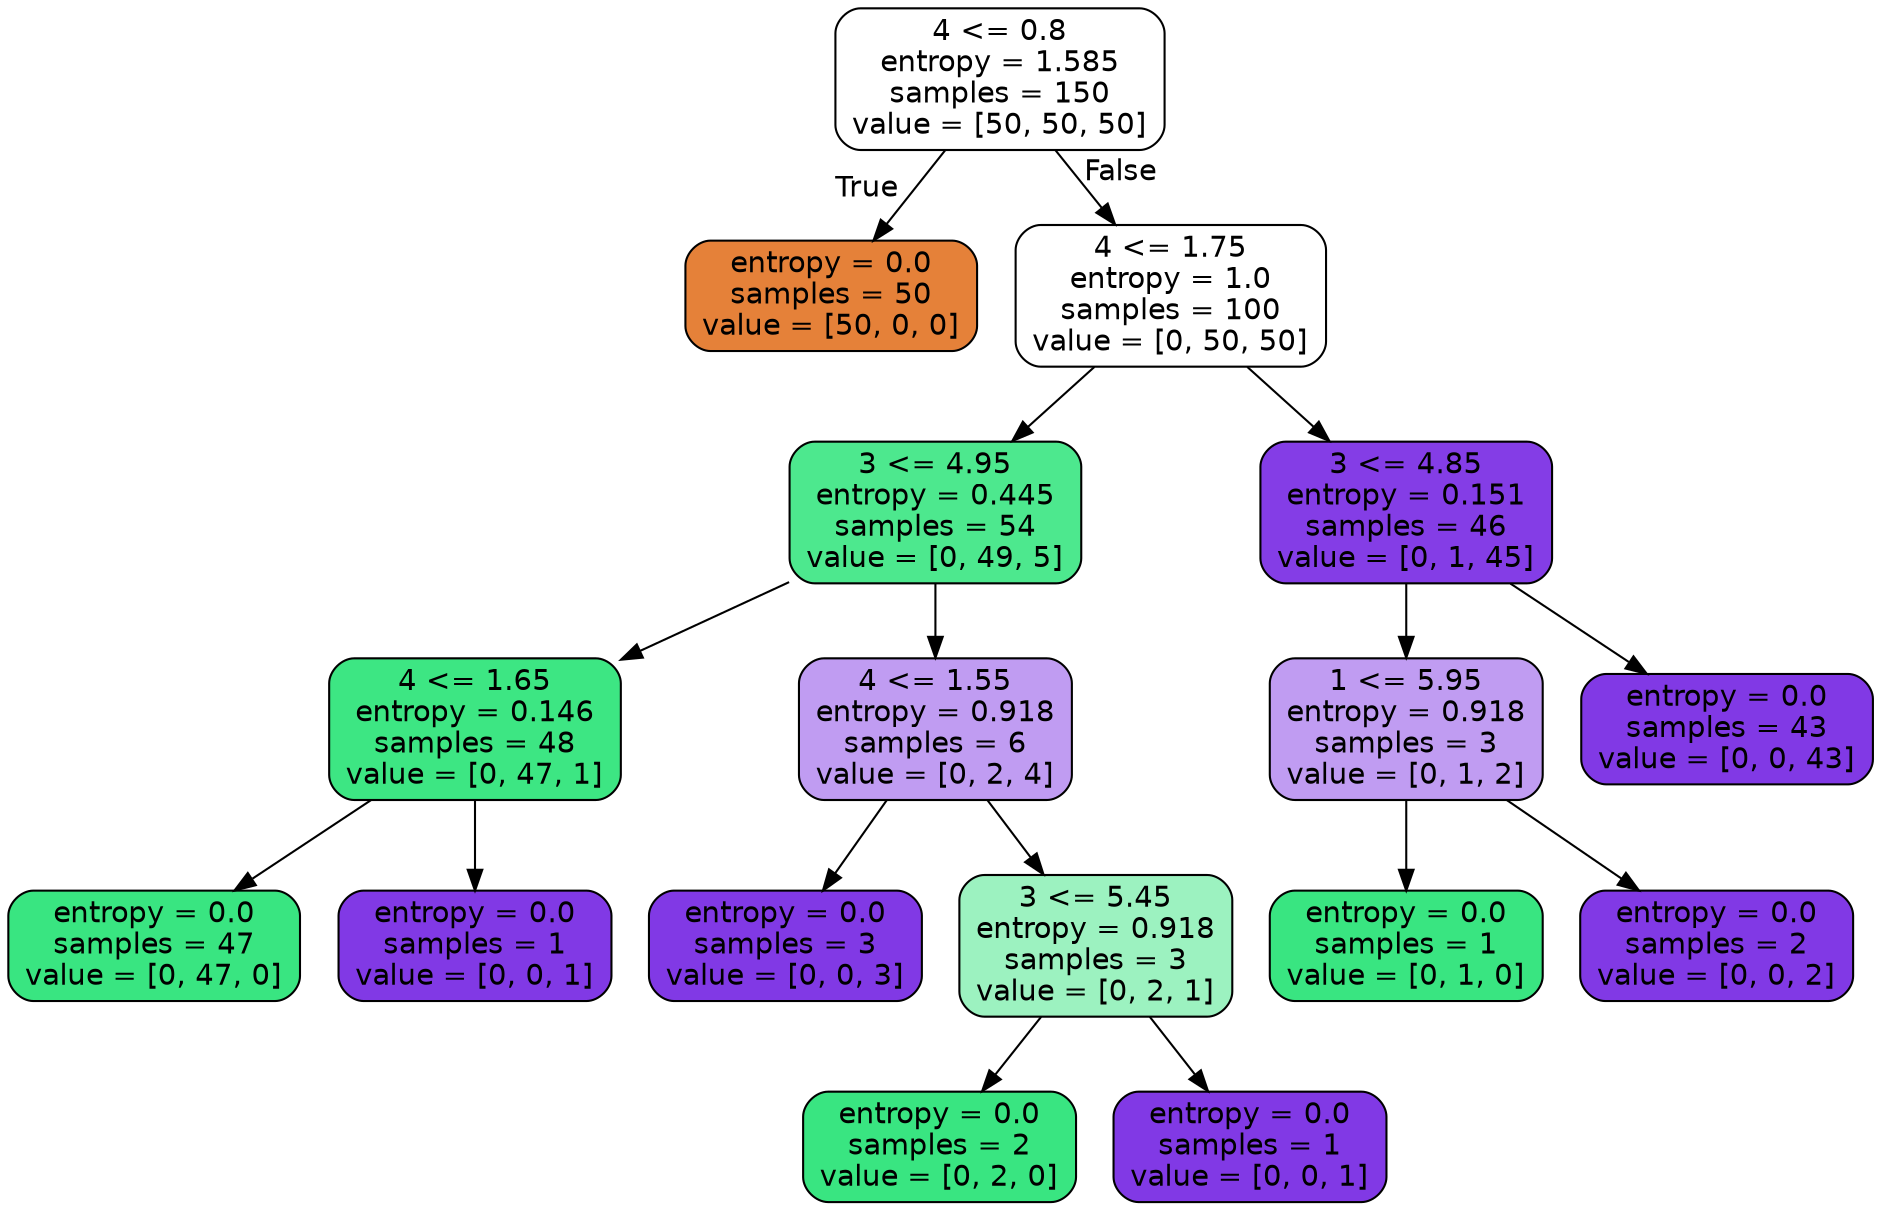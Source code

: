digraph Tree {
node [shape=box, style="filled, rounded", color="black", fontname=helvetica] ;
edge [fontname=helvetica] ;
0 [label="4 <= 0.8\nentropy = 1.585\nsamples = 150\nvalue = [50, 50, 50]", fillcolor="#e5813900"] ;
1 [label="entropy = 0.0\nsamples = 50\nvalue = [50, 0, 0]", fillcolor="#e58139ff"] ;
0 -> 1 [labeldistance=2.5, labelangle=45, headlabel="True"] ;
2 [label="4 <= 1.75\nentropy = 1.0\nsamples = 100\nvalue = [0, 50, 50]", fillcolor="#39e58100"] ;
0 -> 2 [labeldistance=2.5, labelangle=-45, headlabel="False"] ;
3 [label="3 <= 4.95\nentropy = 0.445\nsamples = 54\nvalue = [0, 49, 5]", fillcolor="#39e581e5"] ;
2 -> 3 ;
4 [label="4 <= 1.65\nentropy = 0.146\nsamples = 48\nvalue = [0, 47, 1]", fillcolor="#39e581fa"] ;
3 -> 4 ;
5 [label="entropy = 0.0\nsamples = 47\nvalue = [0, 47, 0]", fillcolor="#39e581ff"] ;
4 -> 5 ;
6 [label="entropy = 0.0\nsamples = 1\nvalue = [0, 0, 1]", fillcolor="#8139e5ff"] ;
4 -> 6 ;
7 [label="4 <= 1.55\nentropy = 0.918\nsamples = 6\nvalue = [0, 2, 4]", fillcolor="#8139e57f"] ;
3 -> 7 ;
8 [label="entropy = 0.0\nsamples = 3\nvalue = [0, 0, 3]", fillcolor="#8139e5ff"] ;
7 -> 8 ;
9 [label="3 <= 5.45\nentropy = 0.918\nsamples = 3\nvalue = [0, 2, 1]", fillcolor="#39e5817f"] ;
7 -> 9 ;
10 [label="entropy = 0.0\nsamples = 2\nvalue = [0, 2, 0]", fillcolor="#39e581ff"] ;
9 -> 10 ;
11 [label="entropy = 0.0\nsamples = 1\nvalue = [0, 0, 1]", fillcolor="#8139e5ff"] ;
9 -> 11 ;
12 [label="3 <= 4.85\nentropy = 0.151\nsamples = 46\nvalue = [0, 1, 45]", fillcolor="#8139e5f9"] ;
2 -> 12 ;
13 [label="1 <= 5.95\nentropy = 0.918\nsamples = 3\nvalue = [0, 1, 2]", fillcolor="#8139e57f"] ;
12 -> 13 ;
14 [label="entropy = 0.0\nsamples = 1\nvalue = [0, 1, 0]", fillcolor="#39e581ff"] ;
13 -> 14 ;
15 [label="entropy = 0.0\nsamples = 2\nvalue = [0, 0, 2]", fillcolor="#8139e5ff"] ;
13 -> 15 ;
16 [label="entropy = 0.0\nsamples = 43\nvalue = [0, 0, 43]", fillcolor="#8139e5ff"] ;
12 -> 16 ;
}